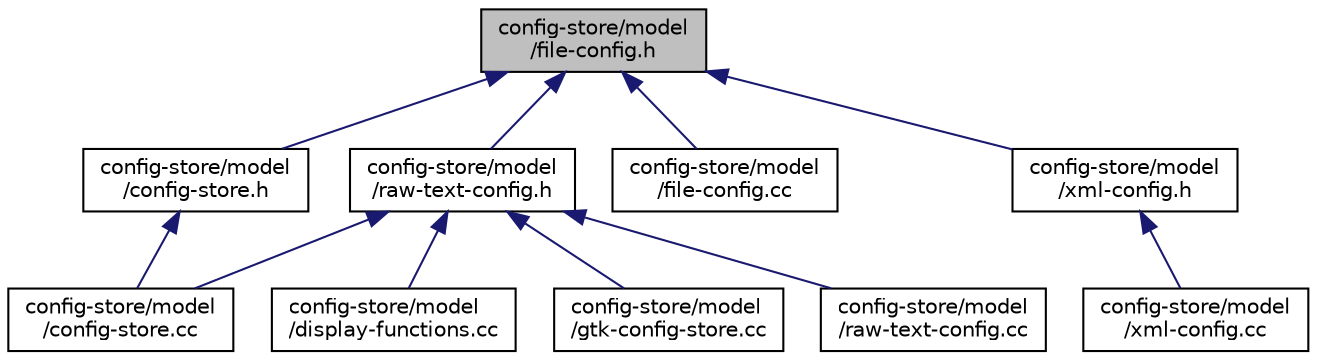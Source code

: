 digraph "config-store/model/file-config.h"
{
  edge [fontname="Helvetica",fontsize="10",labelfontname="Helvetica",labelfontsize="10"];
  node [fontname="Helvetica",fontsize="10",shape=record];
  Node1 [label="config-store/model\l/file-config.h",height=0.2,width=0.4,color="black", fillcolor="grey75", style="filled", fontcolor="black"];
  Node1 -> Node2 [dir="back",color="midnightblue",fontsize="10",style="solid"];
  Node2 [label="config-store/model\l/config-store.h",height=0.2,width=0.4,color="black", fillcolor="white", style="filled",URL="$d6/dbf/config-store_8h.html"];
  Node2 -> Node3 [dir="back",color="midnightblue",fontsize="10",style="solid"];
  Node3 [label="config-store/model\l/config-store.cc",height=0.2,width=0.4,color="black", fillcolor="white", style="filled",URL="$dc/d95/config-store_8cc.html"];
  Node1 -> Node4 [dir="back",color="midnightblue",fontsize="10",style="solid"];
  Node4 [label="config-store/model\l/raw-text-config.h",height=0.2,width=0.4,color="black", fillcolor="white", style="filled",URL="$d9/d99/raw-text-config_8h.html"];
  Node4 -> Node3 [dir="back",color="midnightblue",fontsize="10",style="solid"];
  Node4 -> Node5 [dir="back",color="midnightblue",fontsize="10",style="solid"];
  Node5 [label="config-store/model\l/display-functions.cc",height=0.2,width=0.4,color="black", fillcolor="white", style="filled",URL="$d7/d56/display-functions_8cc.html"];
  Node4 -> Node6 [dir="back",color="midnightblue",fontsize="10",style="solid"];
  Node6 [label="config-store/model\l/gtk-config-store.cc",height=0.2,width=0.4,color="black", fillcolor="white", style="filled",URL="$dd/d5f/gtk-config-store_8cc.html"];
  Node4 -> Node7 [dir="back",color="midnightblue",fontsize="10",style="solid"];
  Node7 [label="config-store/model\l/raw-text-config.cc",height=0.2,width=0.4,color="black", fillcolor="white", style="filled",URL="$d2/df2/raw-text-config_8cc.html"];
  Node1 -> Node8 [dir="back",color="midnightblue",fontsize="10",style="solid"];
  Node8 [label="config-store/model\l/file-config.cc",height=0.2,width=0.4,color="black", fillcolor="white", style="filled",URL="$da/d1d/file-config_8cc.html"];
  Node1 -> Node9 [dir="back",color="midnightblue",fontsize="10",style="solid"];
  Node9 [label="config-store/model\l/xml-config.h",height=0.2,width=0.4,color="black", fillcolor="white", style="filled",URL="$d1/d9e/xml-config_8h.html"];
  Node9 -> Node10 [dir="back",color="midnightblue",fontsize="10",style="solid"];
  Node10 [label="config-store/model\l/xml-config.cc",height=0.2,width=0.4,color="black", fillcolor="white", style="filled",URL="$d7/d86/xml-config_8cc.html"];
}
